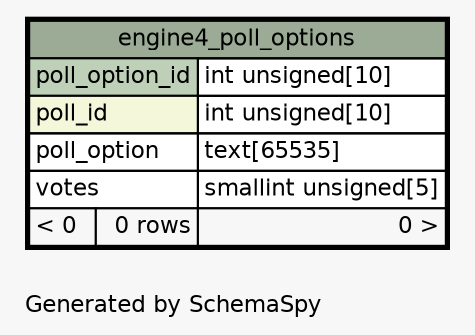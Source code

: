 // dot 2.38.0 on Windows 10 10.0
// SchemaSpy rev 590
digraph "oneDegreeRelationshipsDiagram" {
  graph [
    rankdir="RL"
    bgcolor="#f7f7f7"
    label="\nGenerated by SchemaSpy"
    labeljust="l"
    nodesep="0.18"
    ranksep="0.46"
    fontname="Helvetica"
    fontsize="11"
  ];
  node [
    fontname="Helvetica"
    fontsize="11"
    shape="plaintext"
  ];
  edge [
    arrowsize="0.8"
  ];
  "engine4_poll_options" [
    label=<
    <TABLE BORDER="2" CELLBORDER="1" CELLSPACING="0" BGCOLOR="#ffffff">
      <TR><TD COLSPAN="3" BGCOLOR="#9bab96" ALIGN="CENTER">engine4_poll_options</TD></TR>
      <TR><TD PORT="poll_option_id" COLSPAN="2" BGCOLOR="#bed1b8" ALIGN="LEFT">poll_option_id</TD><TD PORT="poll_option_id.type" ALIGN="LEFT">int unsigned[10]</TD></TR>
      <TR><TD PORT="poll_id" COLSPAN="2" BGCOLOR="#f4f7da" ALIGN="LEFT">poll_id</TD><TD PORT="poll_id.type" ALIGN="LEFT">int unsigned[10]</TD></TR>
      <TR><TD PORT="poll_option" COLSPAN="2" ALIGN="LEFT">poll_option</TD><TD PORT="poll_option.type" ALIGN="LEFT">text[65535]</TD></TR>
      <TR><TD PORT="votes" COLSPAN="2" ALIGN="LEFT">votes</TD><TD PORT="votes.type" ALIGN="LEFT">smallint unsigned[5]</TD></TR>
      <TR><TD ALIGN="LEFT" BGCOLOR="#f7f7f7">&lt; 0</TD><TD ALIGN="RIGHT" BGCOLOR="#f7f7f7">0 rows</TD><TD ALIGN="RIGHT" BGCOLOR="#f7f7f7">0 &gt;</TD></TR>
    </TABLE>>
    URL="engine4_poll_options.html"
    tooltip="engine4_poll_options"
  ];
}

